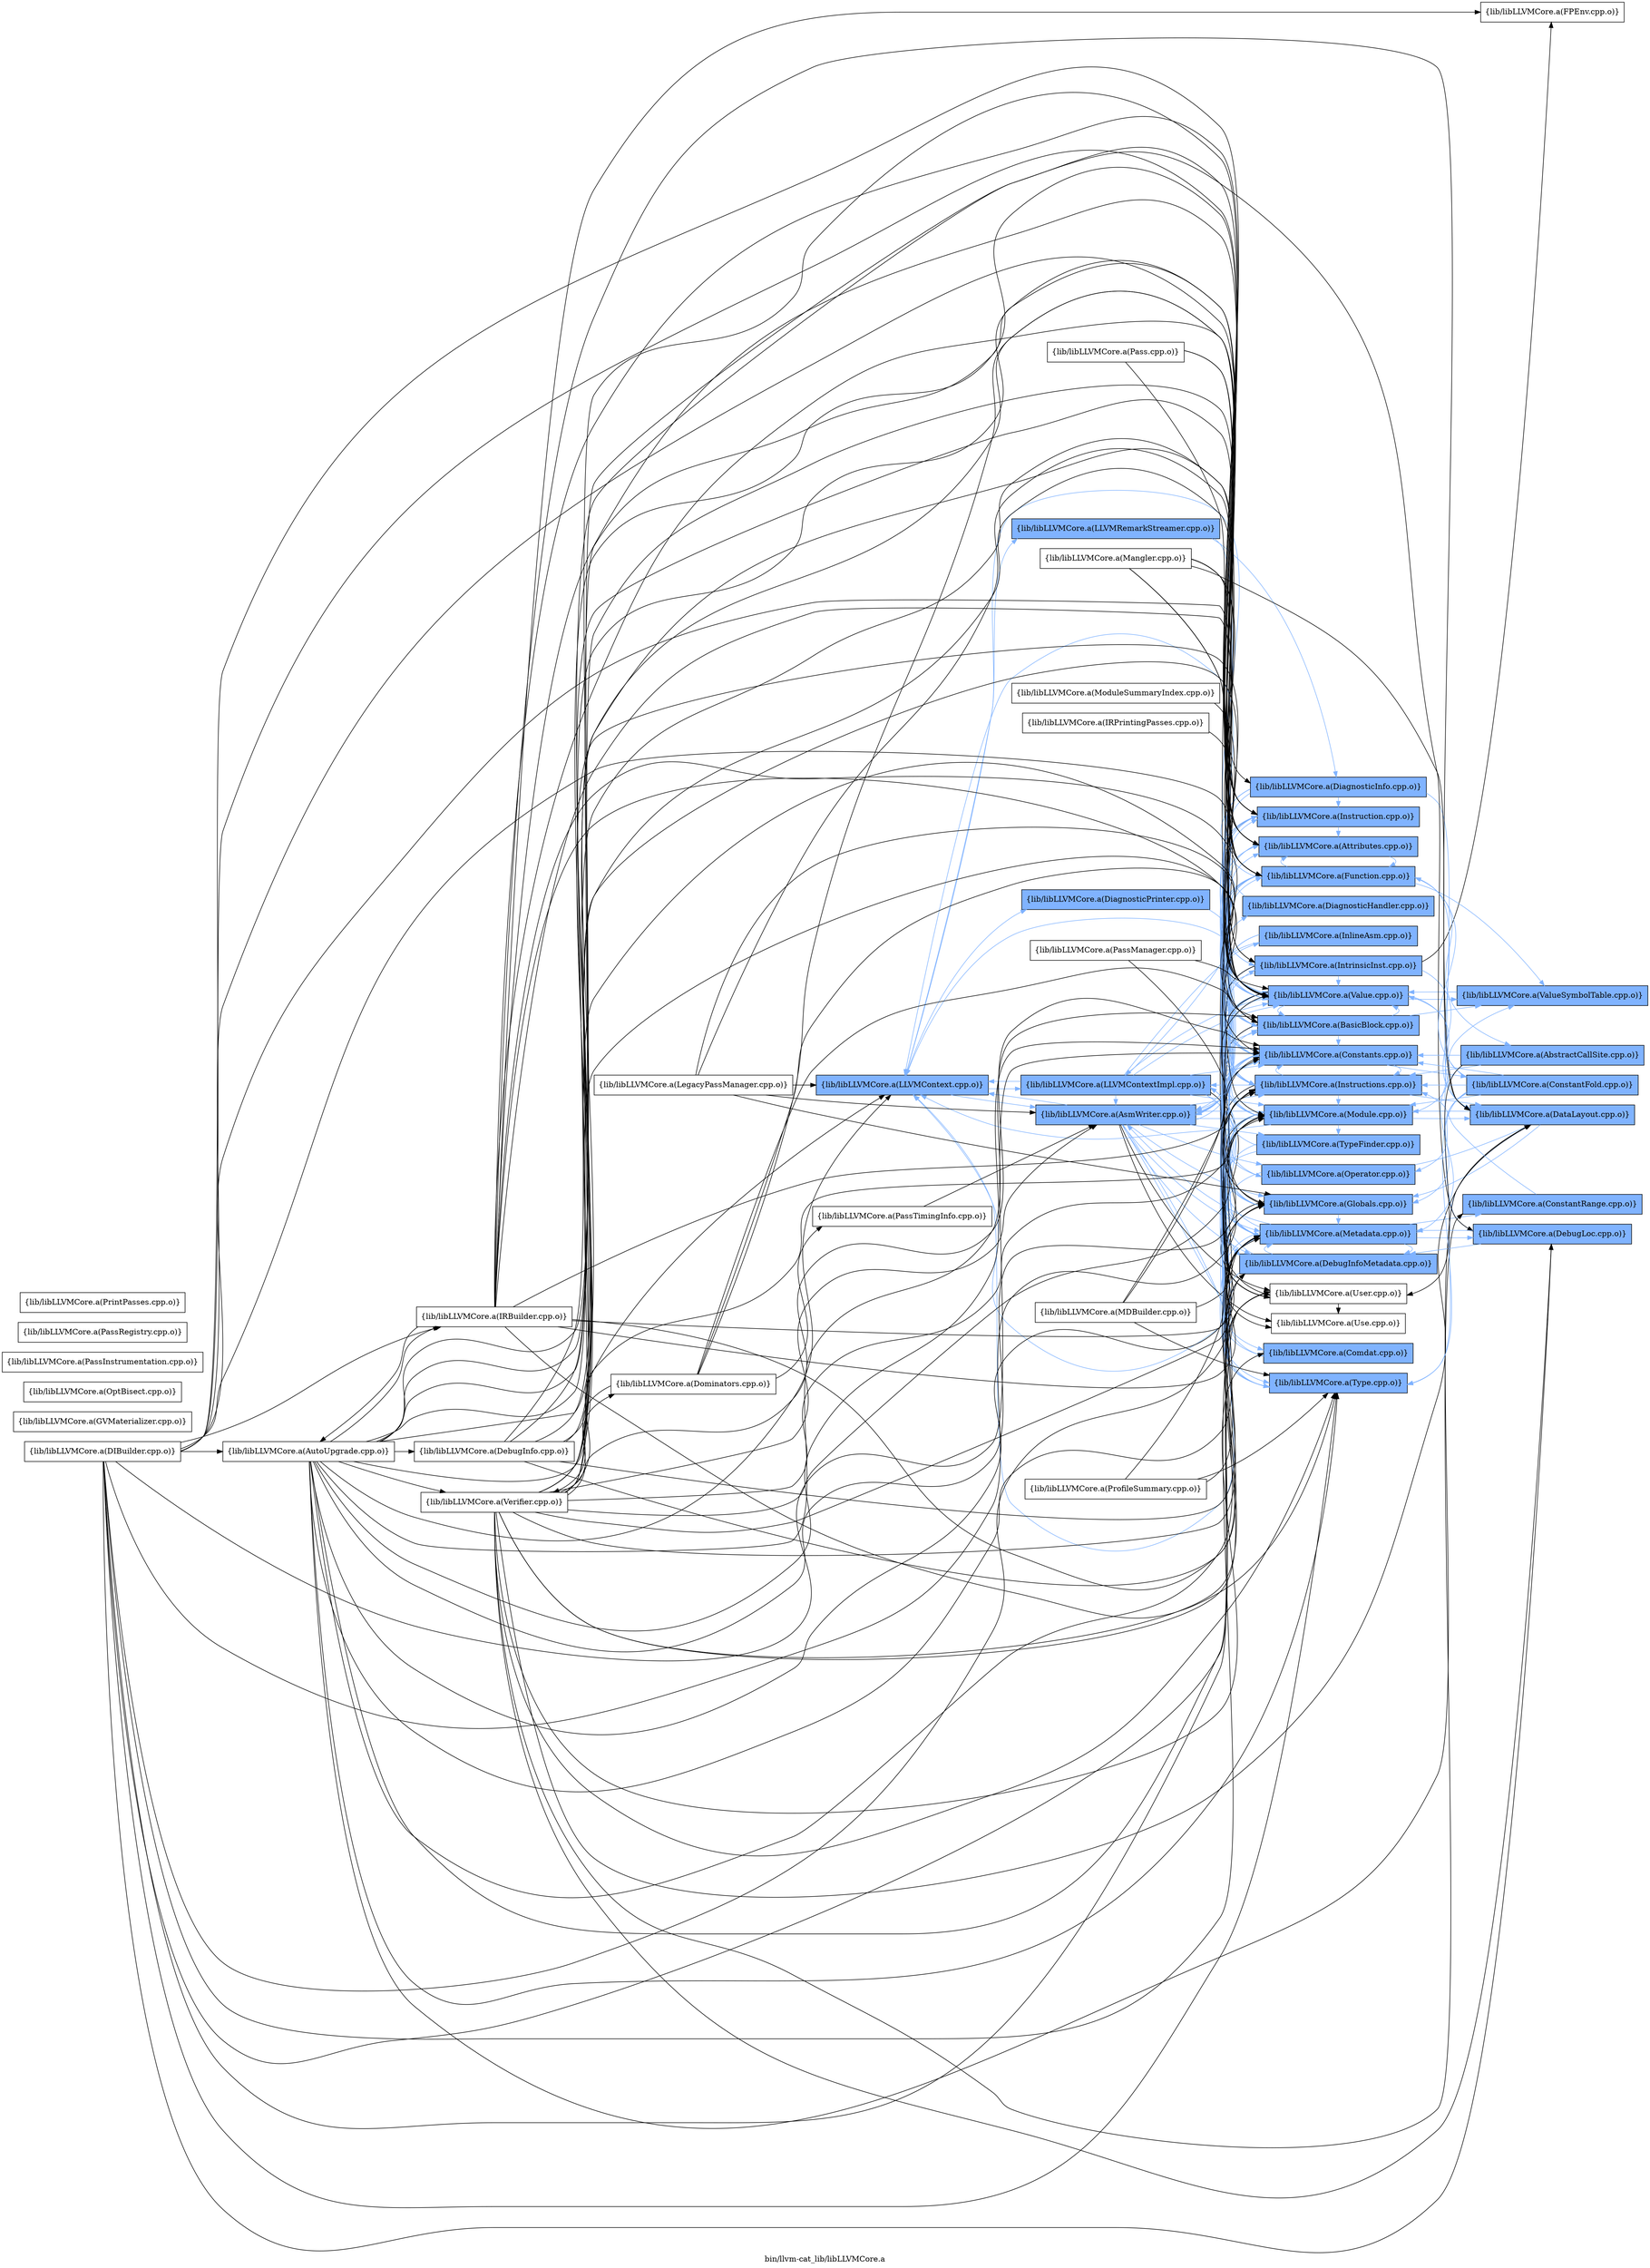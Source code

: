 digraph "bin/llvm-cat_lib/libLLVMCore.a" {
	label="bin/llvm-cat_lib/libLLVMCore.a";
	rankdir=LR;
	{ rank=same; Node0x55b926582f68;  }
	{ rank=same; Node0x55b926587b58; Node0x55b926582838; Node0x55b92658ba78; Node0x55b92658a038;  }
	{ rank=same; Node0x55b92658b258; Node0x55b92658b6b8; Node0x55b926589bd8; Node0x55b92658a178; Node0x55b926584598; Node0x55b926583d28; Node0x55b926582248; Node0x55b926589b88; Node0x55b926588fa8; Node0x55b9265892c8; Node0x55b92658a998; Node0x55b92658bbb8; Node0x55b926584368; Node0x55b926585718; Node0x55b926585498; Node0x55b9265845e8; Node0x55b926584638; Node0x55b926583828; Node0x55b92658adf8; Node0x55b926583648; Node0x55b92658a1c8;  }
	{ rank=same; Node0x55b926582f68;  }
	{ rank=same; Node0x55b926587b58; Node0x55b926582838; Node0x55b92658ba78; Node0x55b92658a038;  }
	{ rank=same; Node0x55b92658b258; Node0x55b92658b6b8; Node0x55b926589bd8; Node0x55b92658a178; Node0x55b926584598; Node0x55b926583d28; Node0x55b926582248; Node0x55b926589b88; Node0x55b926588fa8; Node0x55b9265892c8; Node0x55b92658a998; Node0x55b92658bbb8; Node0x55b926584368; Node0x55b926585718; Node0x55b926585498; Node0x55b9265845e8; Node0x55b926584638; Node0x55b926583828; Node0x55b92658adf8; Node0x55b926583648; Node0x55b92658a1c8;  }

	Node0x55b926582f68 [shape=record,shape=box,group=1,style=filled,fillcolor="0.600000 0.5 1",label="{lib/libLLVMCore.a(LLVMContext.cpp.o)}"];
	Node0x55b926582f68 -> Node0x55b926587b58[color="0.600000 0.5 1"];
	Node0x55b926582f68 -> Node0x55b926582838[color="0.600000 0.5 1"];
	Node0x55b926582f68 -> Node0x55b92658ba78[color="0.600000 0.5 1"];
	Node0x55b926582f68 -> Node0x55b92658a038[color="0.600000 0.5 1"];
	Node0x55b926588fa8 [shape=record,shape=box,group=1,style=filled,fillcolor="0.600000 0.5 1",label="{lib/libLLVMCore.a(Module.cpp.o)}"];
	Node0x55b926588fa8 -> Node0x55b926587b58[color="0.600000 0.5 1"];
	Node0x55b926588fa8 -> Node0x55b926589bd8[color="0.600000 0.5 1"];
	Node0x55b926588fa8 -> Node0x55b92658a178[color="0.600000 0.5 1"];
	Node0x55b926588fa8 -> Node0x55b9265834b8[color="0.600000 0.5 1"];
	Node0x55b926588fa8 -> Node0x55b926582f68[color="0.600000 0.5 1"];
	Node0x55b926588fa8 -> Node0x55b926589b88[color="0.600000 0.5 1"];
	Node0x55b926588fa8 -> Node0x55b92658a998[color="0.600000 0.5 1"];
	Node0x55b926588fa8 -> Node0x55b92658bbb8[color="0.600000 0.5 1"];
	Node0x55b926588fa8 -> Node0x55b926585718[color="0.600000 0.5 1"];
	Node0x55b926588fa8 -> Node0x55b926585498[color="0.600000 0.5 1"];
	Node0x55b926588fa8 -> Node0x55b926584638;
	Node0x55b926588fa8 -> Node0x55b926583828[color="0.600000 0.5 1"];
	Node0x55b926588fa8 -> Node0x55b9265835f8[color="0.600000 0.5 1"];
	Node0x55b926583418 [shape=record,shape=box,group=0,label="{lib/libLLVMCore.a(PassTimingInfo.cpp.o)}"];
	Node0x55b926583418 -> Node0x55b926587b58;
	Node0x55b92658b258 [shape=record,shape=box,group=1,style=filled,fillcolor="0.600000 0.5 1",label="{lib/libLLVMCore.a(Attributes.cpp.o)}"];
	Node0x55b92658b258 -> Node0x55b926587b58[color="0.600000 0.5 1"];
	Node0x55b92658b258 -> Node0x55b92658a998[color="0.600000 0.5 1"];
	Node0x55b92658aa88 [shape=record,shape=box,group=0,label="{lib/libLLVMCore.a(AutoUpgrade.cpp.o)}"];
	Node0x55b92658aa88 -> Node0x55b92658b258;
	Node0x55b92658aa88 -> Node0x55b92658b6b8;
	Node0x55b92658aa88 -> Node0x55b92658a178;
	Node0x55b92658aa88 -> Node0x55b9265834b8;
	Node0x55b92658aa88 -> Node0x55b926583b98;
	Node0x55b92658aa88 -> Node0x55b926584598;
	Node0x55b92658aa88 -> Node0x55b926583d28;
	Node0x55b92658aa88 -> Node0x55b926582248;
	Node0x55b92658aa88 -> Node0x55b926582f68;
	Node0x55b92658aa88 -> Node0x55b926589b88;
	Node0x55b92658aa88 -> Node0x55b926588fa8;
	Node0x55b92658aa88 -> Node0x55b92658a1c8;
	Node0x55b92658aa88 -> Node0x55b92658a998;
	Node0x55b92658aa88 -> Node0x55b92658bbb8;
	Node0x55b92658aa88 -> Node0x55b926582748;
	Node0x55b92658aa88 -> Node0x55b926585718;
	Node0x55b92658aa88 -> Node0x55b926584638;
	Node0x55b92658aa88 -> Node0x55b926583828;
	Node0x55b92658aa88 -> Node0x55b926582fb8;
	Node0x55b92658b6b8 [shape=record,shape=box,group=1,style=filled,fillcolor="0.600000 0.5 1",label="{lib/libLLVMCore.a(BasicBlock.cpp.o)}"];
	Node0x55b92658b6b8 -> Node0x55b92658a178[color="0.600000 0.5 1"];
	Node0x55b92658b6b8 -> Node0x55b926584598[color="0.600000 0.5 1"];
	Node0x55b92658b6b8 -> Node0x55b926589b88[color="0.600000 0.5 1"];
	Node0x55b92658b6b8 -> Node0x55b926585718[color="0.600000 0.5 1"];
	Node0x55b92658b6b8 -> Node0x55b926584638;
	Node0x55b92658b6b8 -> Node0x55b926583828[color="0.600000 0.5 1"];
	Node0x55b92658b6b8 -> Node0x55b9265835f8[color="0.600000 0.5 1"];
	Node0x55b92658a8a8 [shape=record,shape=box,group=1,style=filled,fillcolor="0.600000 0.5 1",label="{lib/libLLVMCore.a(ConstantRange.cpp.o)}"];
	Node0x55b92658a8a8 -> Node0x55b926583d28[color="0.600000 0.5 1"];
	Node0x55b92658a178 [shape=record,shape=box,group=1,style=filled,fillcolor="0.600000 0.5 1",label="{lib/libLLVMCore.a(Constants.cpp.o)}"];
	Node0x55b92658a178 -> Node0x55b926584188[color="0.600000 0.5 1"];
	Node0x55b92658a178 -> Node0x55b926584598[color="0.600000 0.5 1"];
	Node0x55b92658a178 -> Node0x55b926583d28[color="0.600000 0.5 1"];
	Node0x55b92658a178 -> Node0x55b92658a998[color="0.600000 0.5 1"];
	Node0x55b92658a178 -> Node0x55b92658bbb8[color="0.600000 0.5 1"];
	Node0x55b92658a178 -> Node0x55b926584368[color="0.600000 0.5 1"];
	Node0x55b92658a178 -> Node0x55b926585718[color="0.600000 0.5 1"];
	Node0x55b92658a178 -> Node0x55b926584638;
	Node0x55b92658a178 -> Node0x55b926583828[color="0.600000 0.5 1"];
	Node0x55b9265834b8 [shape=record,shape=box,group=1,style=filled,fillcolor="0.600000 0.5 1",label="{lib/libLLVMCore.a(DataLayout.cpp.o)}"];
	Node0x55b9265834b8 -> Node0x55b926588fa8[color="0.600000 0.5 1"];
	Node0x55b9265834b8 -> Node0x55b92658bbb8[color="0.600000 0.5 1"];
	Node0x55b9265834b8 -> Node0x55b926585718[color="0.600000 0.5 1"];
	Node0x55b926583b98 [shape=record,shape=box,group=0,label="{lib/libLLVMCore.a(DebugInfo.cpp.o)}"];
	Node0x55b926583b98 -> Node0x55b926584598;
	Node0x55b926583b98 -> Node0x55b926589b88;
	Node0x55b926583b98 -> Node0x55b926588fa8;
	Node0x55b926583b98 -> Node0x55b9265892c8;
	Node0x55b926583b98 -> Node0x55b926589868;
	Node0x55b926583b98 -> Node0x55b92658a998;
	Node0x55b926583b98 -> Node0x55b926583828;
	Node0x55b926584598 [shape=record,shape=box,group=1,style=filled,fillcolor="0.600000 0.5 1",label="{lib/libLLVMCore.a(Instruction.cpp.o)}"];
	Node0x55b926584598 -> Node0x55b92658b258[color="0.600000 0.5 1"];
	Node0x55b926584598 -> Node0x55b92658b6b8[color="0.600000 0.5 1"];
	Node0x55b926584598 -> Node0x55b92658a178[color="0.600000 0.5 1"];
	Node0x55b926584598 -> Node0x55b926583d28[color="0.600000 0.5 1"];
	Node0x55b926584598 -> Node0x55b926589b88[color="0.600000 0.5 1"];
	Node0x55b926584598 -> Node0x55b926584638;
	Node0x55b926584598 -> Node0x55b926583828[color="0.600000 0.5 1"];
	Node0x55b926583d28 [shape=record,shape=box,group=1,style=filled,fillcolor="0.600000 0.5 1",label="{lib/libLLVMCore.a(Instructions.cpp.o)}"];
	Node0x55b926583d28 -> Node0x55b92658b258[color="0.600000 0.5 1"];
	Node0x55b926583d28 -> Node0x55b92658b6b8[color="0.600000 0.5 1"];
	Node0x55b926583d28 -> Node0x55b92658a178[color="0.600000 0.5 1"];
	Node0x55b926583d28 -> Node0x55b9265834b8[color="0.600000 0.5 1"];
	Node0x55b926583d28 -> Node0x55b926584598[color="0.600000 0.5 1"];
	Node0x55b926583d28 -> Node0x55b92658ba78[color="0.600000 0.5 1"];
	Node0x55b926583d28 -> Node0x55b926589b88[color="0.600000 0.5 1"];
	Node0x55b926583d28 -> Node0x55b926588fa8[color="0.600000 0.5 1"];
	Node0x55b926583d28 -> Node0x55b92658a998[color="0.600000 0.5 1"];
	Node0x55b926583d28 -> Node0x55b926585718[color="0.600000 0.5 1"];
	Node0x55b926583d28 -> Node0x55b926584638;
	Node0x55b926583d28 -> Node0x55b926583828[color="0.600000 0.5 1"];
	Node0x55b926589b88 [shape=record,shape=box,group=1,style=filled,fillcolor="0.600000 0.5 1",label="{lib/libLLVMCore.a(Metadata.cpp.o)}"];
	Node0x55b926589b88 -> Node0x55b926587b58[color="0.600000 0.5 1"];
	Node0x55b926589b88 -> Node0x55b92658a8a8[color="0.600000 0.5 1"];
	Node0x55b926589b88 -> Node0x55b92658a178[color="0.600000 0.5 1"];
	Node0x55b926589b88 -> Node0x55b926582f68[color="0.600000 0.5 1"];
	Node0x55b926589b88 -> Node0x55b92658ba78[color="0.600000 0.5 1"];
	Node0x55b926589b88 -> Node0x55b926588fa8[color="0.600000 0.5 1"];
	Node0x55b926589b88 -> Node0x55b9265892c8[color="0.600000 0.5 1"];
	Node0x55b926589b88 -> Node0x55b926589868[color="0.600000 0.5 1"];
	Node0x55b926589b88 -> Node0x55b926585718[color="0.600000 0.5 1"];
	Node0x55b926589b88 -> Node0x55b926583828[color="0.600000 0.5 1"];
	Node0x55b9265892c8 [shape=record,shape=box,group=1,style=filled,fillcolor="0.600000 0.5 1",label="{lib/libLLVMCore.a(DebugInfoMetadata.cpp.o)}"];
	Node0x55b9265892c8 -> Node0x55b92658a178[color="0.600000 0.5 1"];
	Node0x55b9265892c8 -> Node0x55b926582f68[color="0.600000 0.5 1"];
	Node0x55b9265892c8 -> Node0x55b92658ba78[color="0.600000 0.5 1"];
	Node0x55b9265892c8 -> Node0x55b926589b88[color="0.600000 0.5 1"];
	Node0x55b9265892c8 -> Node0x55b926585718[color="0.600000 0.5 1"];
	Node0x55b926589868 [shape=record,shape=box,group=1,style=filled,fillcolor="0.600000 0.5 1",label="{lib/libLLVMCore.a(DebugLoc.cpp.o)}"];
	Node0x55b926589868 -> Node0x55b926589b88[color="0.600000 0.5 1"];
	Node0x55b926589868 -> Node0x55b9265892c8[color="0.600000 0.5 1"];
	Node0x55b92658a998 [shape=record,shape=box,group=1,style=filled,fillcolor="0.600000 0.5 1",label="{lib/libLLVMCore.a(Function.cpp.o)}"];
	Node0x55b92658a998 -> Node0x55b92658b258[color="0.600000 0.5 1"];
	Node0x55b92658a998 -> Node0x55b92658b6b8[color="0.600000 0.5 1"];
	Node0x55b92658a998 -> Node0x55b92658a178[color="0.600000 0.5 1"];
	Node0x55b92658a998 -> Node0x55b9265834b8[color="0.600000 0.5 1"];
	Node0x55b92658a998 -> Node0x55b926583d28[color="0.600000 0.5 1"];
	Node0x55b92658a998 -> Node0x55b926582248[color="0.600000 0.5 1"];
	Node0x55b92658a998 -> Node0x55b926582f68[color="0.600000 0.5 1"];
	Node0x55b92658a998 -> Node0x55b926589b88[color="0.600000 0.5 1"];
	Node0x55b92658a998 -> Node0x55b926588fa8[color="0.600000 0.5 1"];
	Node0x55b92658a998 -> Node0x55b92658b118[color="0.600000 0.5 1"];
	Node0x55b92658a998 -> Node0x55b926585718[color="0.600000 0.5 1"];
	Node0x55b92658a998 -> Node0x55b926584638;
	Node0x55b92658a998 -> Node0x55b926583828[color="0.600000 0.5 1"];
	Node0x55b92658a998 -> Node0x55b9265835f8[color="0.600000 0.5 1"];
	Node0x55b92658b898 [shape=record,shape=box,group=0,label="{lib/libLLVMCore.a(GVMaterializer.cpp.o)}"];
	Node0x55b92658bbb8 [shape=record,shape=box,group=1,style=filled,fillcolor="0.600000 0.5 1",label="{lib/libLLVMCore.a(Globals.cpp.o)}"];
	Node0x55b92658bbb8 -> Node0x55b92658a178[color="0.600000 0.5 1"];
	Node0x55b92658bbb8 -> Node0x55b926589b88[color="0.600000 0.5 1"];
	Node0x55b92658bbb8 -> Node0x55b926588fa8[color="0.600000 0.5 1"];
	Node0x55b92658bbb8 -> Node0x55b92658a998[color="0.600000 0.5 1"];
	Node0x55b92658bbb8 -> Node0x55b926585718[color="0.600000 0.5 1"];
	Node0x55b92658bbb8 -> Node0x55b926584638;
	Node0x55b92658bbb8 -> Node0x55b926583828[color="0.600000 0.5 1"];
	Node0x55b926583648 [shape=record,shape=box,group=1,style=filled,fillcolor="0.600000 0.5 1",label="{lib/libLLVMCore.a(InlineAsm.cpp.o)}"];
	Node0x55b926583648 -> Node0x55b92658a178[color="0.600000 0.5 1"];
	Node0x55b926583648 -> Node0x55b926585718[color="0.600000 0.5 1"];
	Node0x55b926583648 -> Node0x55b926583828[color="0.600000 0.5 1"];
	Node0x55b926589f48 [shape=record,shape=box,group=0,label="{lib/libLLVMCore.a(ModuleSummaryIndex.cpp.o)}"];
	Node0x55b926589f48 -> Node0x55b926583828;
	Node0x55b926585718 [shape=record,shape=box,group=1,style=filled,fillcolor="0.600000 0.5 1",label="{lib/libLLVMCore.a(Type.cpp.o)}"];
	Node0x55b926585718 -> Node0x55b92658a178[color="0.600000 0.5 1"];
	Node0x55b926584638 [shape=record,shape=box,group=0,label="{lib/libLLVMCore.a(User.cpp.o)}"];
	Node0x55b926584638 -> Node0x55b9265845e8;
	Node0x55b926583828 [shape=record,shape=box,group=1,style=filled,fillcolor="0.600000 0.5 1",label="{lib/libLLVMCore.a(Value.cpp.o)}"];
	Node0x55b926583828 -> Node0x55b92658b258[color="0.600000 0.5 1"];
	Node0x55b926583828 -> Node0x55b92658b6b8[color="0.600000 0.5 1"];
	Node0x55b926583828 -> Node0x55b92658a178[color="0.600000 0.5 1"];
	Node0x55b926583828 -> Node0x55b9265834b8[color="0.600000 0.5 1"];
	Node0x55b926583828 -> Node0x55b926584598[color="0.600000 0.5 1"];
	Node0x55b926583828 -> Node0x55b926583d28[color="0.600000 0.5 1"];
	Node0x55b926583828 -> Node0x55b926582f68[color="0.600000 0.5 1"];
	Node0x55b926583828 -> Node0x55b92658ba78[color="0.600000 0.5 1"];
	Node0x55b926583828 -> Node0x55b926589b88[color="0.600000 0.5 1"];
	Node0x55b926583828 -> Node0x55b92658a998[color="0.600000 0.5 1"];
	Node0x55b926583828 -> Node0x55b92658bbb8[color="0.600000 0.5 1"];
	Node0x55b926583828 -> Node0x55b926585718[color="0.600000 0.5 1"];
	Node0x55b926583828 -> Node0x55b9265845e8;
	Node0x55b926583828 -> Node0x55b926584638;
	Node0x55b926583828 -> Node0x55b9265835f8[color="0.600000 0.5 1"];
	Node0x55b926582fb8 [shape=record,shape=box,group=0,label="{lib/libLLVMCore.a(Verifier.cpp.o)}"];
	Node0x55b926582fb8 -> Node0x55b926587b58;
	Node0x55b926582fb8 -> Node0x55b92658b258;
	Node0x55b926582fb8 -> Node0x55b92658b6b8;
	Node0x55b926582fb8 -> Node0x55b926589bd8;
	Node0x55b926582fb8 -> Node0x55b92658a8a8;
	Node0x55b926582fb8 -> Node0x55b92658a178;
	Node0x55b926582fb8 -> Node0x55b9265834b8;
	Node0x55b926582fb8 -> Node0x55b926584598;
	Node0x55b926582fb8 -> Node0x55b926583d28;
	Node0x55b926582fb8 -> Node0x55b926582248;
	Node0x55b926582fb8 -> Node0x55b926582f68;
	Node0x55b926582fb8 -> Node0x55b926589b88;
	Node0x55b926582fb8 -> Node0x55b926588fa8;
	Node0x55b926582fb8 -> Node0x55b9265892c8;
	Node0x55b926582fb8 -> Node0x55b926589868;
	Node0x55b926582fb8 -> Node0x55b92658a998;
	Node0x55b926582fb8 -> Node0x55b92658bbb8;
	Node0x55b926582fb8 -> Node0x55b926585718;
	Node0x55b926582fb8 -> Node0x55b926584638;
	Node0x55b926582fb8 -> Node0x55b926583828;
	Node0x55b926582fb8 -> Node0x55b926582338;
	Node0x55b926582248 [shape=record,shape=box,group=1,style=filled,fillcolor="0.600000 0.5 1",label="{lib/libLLVMCore.a(IntrinsicInst.cpp.o)}"];
	Node0x55b926582248 -> Node0x55b92658b6b8[color="0.600000 0.5 1"];
	Node0x55b926582248 -> Node0x55b92658a178[color="0.600000 0.5 1"];
	Node0x55b926582248 -> Node0x55b9265834b8[color="0.600000 0.5 1"];
	Node0x55b926582248 -> Node0x55b926584598[color="0.600000 0.5 1"];
	Node0x55b926582248 -> Node0x55b926583d28[color="0.600000 0.5 1"];
	Node0x55b926582248 -> Node0x55b926589b88[color="0.600000 0.5 1"];
	Node0x55b926582248 -> Node0x55b926588fa8[color="0.600000 0.5 1"];
	Node0x55b926582248 -> Node0x55b9265892c8[color="0.600000 0.5 1"];
	Node0x55b926582248 -> Node0x55b926582928;
	Node0x55b926582248 -> Node0x55b926585718[color="0.600000 0.5 1"];
	Node0x55b926582248 -> Node0x55b926584638;
	Node0x55b926582248 -> Node0x55b926583828[color="0.600000 0.5 1"];
	Node0x55b926589bd8 [shape=record,shape=box,group=1,style=filled,fillcolor="0.600000 0.5 1",label="{lib/libLLVMCore.a(Comdat.cpp.o)}"];
	Node0x55b926589bd8 -> Node0x55b926588fa8[color="0.600000 0.5 1"];
	Node0x55b926584368 [shape=record,shape=box,group=1,style=filled,fillcolor="0.600000 0.5 1",label="{lib/libLLVMCore.a(Operator.cpp.o)}"];
	Node0x55b926584368 -> Node0x55b92658a178[color="0.600000 0.5 1"];
	Node0x55b926584368 -> Node0x55b9265834b8[color="0.600000 0.5 1"];
	Node0x55b926584368 -> Node0x55b926585718[color="0.600000 0.5 1"];
	Node0x55b9265845e8 [shape=record,shape=box,group=0,label="{lib/libLLVMCore.a(Use.cpp.o)}"];
	Node0x55b926587b58 [shape=record,shape=box,group=1,style=filled,fillcolor="0.600000 0.5 1",label="{lib/libLLVMCore.a(AsmWriter.cpp.o)}"];
	Node0x55b926587b58 -> Node0x55b92658b258[color="0.600000 0.5 1"];
	Node0x55b926587b58 -> Node0x55b92658b6b8[color="0.600000 0.5 1"];
	Node0x55b926587b58 -> Node0x55b926589bd8[color="0.600000 0.5 1"];
	Node0x55b926587b58 -> Node0x55b92658a178[color="0.600000 0.5 1"];
	Node0x55b926587b58 -> Node0x55b926584598[color="0.600000 0.5 1"];
	Node0x55b926587b58 -> Node0x55b926583d28[color="0.600000 0.5 1"];
	Node0x55b926587b58 -> Node0x55b926582248[color="0.600000 0.5 1"];
	Node0x55b926587b58 -> Node0x55b926582f68[color="0.600000 0.5 1"];
	Node0x55b926587b58 -> Node0x55b926589b88[color="0.600000 0.5 1"];
	Node0x55b926587b58 -> Node0x55b926588fa8[color="0.600000 0.5 1"];
	Node0x55b926587b58 -> Node0x55b9265892c8[color="0.600000 0.5 1"];
	Node0x55b926587b58 -> Node0x55b92658a998[color="0.600000 0.5 1"];
	Node0x55b926587b58 -> Node0x55b92658bbb8[color="0.600000 0.5 1"];
	Node0x55b926587b58 -> Node0x55b926584368[color="0.600000 0.5 1"];
	Node0x55b926587b58 -> Node0x55b926585718[color="0.600000 0.5 1"];
	Node0x55b926587b58 -> Node0x55b926585498[color="0.600000 0.5 1"];
	Node0x55b926587b58 -> Node0x55b9265845e8;
	Node0x55b926587b58 -> Node0x55b926584638;
	Node0x55b926587b58 -> Node0x55b926583828[color="0.600000 0.5 1"];
	Node0x55b926585498 [shape=record,shape=box,group=1,style=filled,fillcolor="0.600000 0.5 1",label="{lib/libLLVMCore.a(TypeFinder.cpp.o)}"];
	Node0x55b926585498 -> Node0x55b926589b88[color="0.600000 0.5 1"];
	Node0x55b926585498 -> Node0x55b92658a998[color="0.600000 0.5 1"];
	Node0x55b926585498 -> Node0x55b92658bbb8[color="0.600000 0.5 1"];
	Node0x55b92658a1c8 [shape=record,shape=box,group=1,style=filled,fillcolor="0.600000 0.5 1",label="{lib/libLLVMCore.a(DiagnosticInfo.cpp.o)}"];
	Node0x55b92658a1c8 -> Node0x55b926587b58[color="0.600000 0.5 1"];
	Node0x55b92658a1c8 -> Node0x55b926584598[color="0.600000 0.5 1"];
	Node0x55b92658a1c8 -> Node0x55b926589b88[color="0.600000 0.5 1"];
	Node0x55b92658a1c8 -> Node0x55b926589868[color="0.600000 0.5 1"];
	Node0x55b92658a1c8 -> Node0x55b92658a998[color="0.600000 0.5 1"];
	Node0x55b92658a1c8 -> Node0x55b926583828[color="0.600000 0.5 1"];
	Node0x55b926582748 [shape=record,shape=box,group=0,label="{lib/libLLVMCore.a(IRBuilder.cpp.o)}"];
	Node0x55b926582748 -> Node0x55b92658b258;
	Node0x55b926582748 -> Node0x55b92658aa88;
	Node0x55b926582748 -> Node0x55b92658b6b8;
	Node0x55b926582748 -> Node0x55b92658a178;
	Node0x55b926582748 -> Node0x55b9265834b8;
	Node0x55b926582748 -> Node0x55b926584598;
	Node0x55b926582748 -> Node0x55b926583d28;
	Node0x55b926582748 -> Node0x55b926589b88;
	Node0x55b926582748 -> Node0x55b92658a998;
	Node0x55b926582748 -> Node0x55b92658bbb8;
	Node0x55b926582748 -> Node0x55b926582928;
	Node0x55b926582748 -> Node0x55b926585718;
	Node0x55b926582748 -> Node0x55b926584638;
	Node0x55b926582748 -> Node0x55b926583828;
	Node0x55b9265835f8 [shape=record,shape=box,group=1,style=filled,fillcolor="0.600000 0.5 1",label="{lib/libLLVMCore.a(ValueSymbolTable.cpp.o)}"];
	Node0x55b9265835f8 -> Node0x55b926583828[color="0.600000 0.5 1"];
	Node0x55b926584188 [shape=record,shape=box,group=1,style=filled,fillcolor="0.600000 0.5 1",label="{lib/libLLVMCore.a(ConstantFold.cpp.o)}"];
	Node0x55b926584188 -> Node0x55b92658a178[color="0.600000 0.5 1"];
	Node0x55b926584188 -> Node0x55b926583d28[color="0.600000 0.5 1"];
	Node0x55b926584188 -> Node0x55b926588fa8[color="0.600000 0.5 1"];
	Node0x55b926584188 -> Node0x55b92658a998[color="0.600000 0.5 1"];
	Node0x55b926584188 -> Node0x55b92658bbb8[color="0.600000 0.5 1"];
	Node0x55b926584188 -> Node0x55b926584368[color="0.600000 0.5 1"];
	Node0x55b926584188 -> Node0x55b926585718[color="0.600000 0.5 1"];
	Node0x55b926584188 -> Node0x55b926583828[color="0.600000 0.5 1"];
	Node0x55b926588aa8 [shape=record,shape=box,group=0,label="{lib/libLLVMCore.a(DIBuilder.cpp.o)}"];
	Node0x55b926588aa8 -> Node0x55b92658b258;
	Node0x55b926588aa8 -> Node0x55b92658aa88;
	Node0x55b926588aa8 -> Node0x55b92658b6b8;
	Node0x55b926588aa8 -> Node0x55b92658a178;
	Node0x55b926588aa8 -> Node0x55b926584598;
	Node0x55b926588aa8 -> Node0x55b926583d28;
	Node0x55b926588aa8 -> Node0x55b926589b88;
	Node0x55b926588aa8 -> Node0x55b926588fa8;
	Node0x55b926588aa8 -> Node0x55b9265892c8;
	Node0x55b926588aa8 -> Node0x55b926589868;
	Node0x55b926588aa8 -> Node0x55b92658a998;
	Node0x55b926588aa8 -> Node0x55b926582748;
	Node0x55b926588aa8 -> Node0x55b926585718;
	Node0x55b926588aa8 -> Node0x55b926584638;
	Node0x55b926588aa8 -> Node0x55b926583828;
	Node0x55b92658ba78 [shape=record,shape=box,group=1,style=filled,fillcolor="0.600000 0.5 1",label="{lib/libLLVMCore.a(LLVMContextImpl.cpp.o)}"];
	Node0x55b92658ba78 -> Node0x55b926587b58[color="0.600000 0.5 1"];
	Node0x55b92658ba78 -> Node0x55b92658a178[color="0.600000 0.5 1"];
	Node0x55b92658ba78 -> Node0x55b926582f68[color="0.600000 0.5 1"];
	Node0x55b92658ba78 -> Node0x55b92658adf8[color="0.600000 0.5 1"];
	Node0x55b92658ba78 -> Node0x55b926589b88[color="0.600000 0.5 1"];
	Node0x55b92658ba78 -> Node0x55b926588fa8[color="0.600000 0.5 1"];
	Node0x55b92658ba78 -> Node0x55b9265892c8[color="0.600000 0.5 1"];
	Node0x55b92658ba78 -> Node0x55b926583648[color="0.600000 0.5 1"];
	Node0x55b92658ba78 -> Node0x55b926584638;
	Node0x55b92658ba78 -> Node0x55b926583828[color="0.600000 0.5 1"];
	Node0x55b92658b118 [shape=record,shape=box,group=1,style=filled,fillcolor="0.600000 0.5 1",label="{lib/libLLVMCore.a(AbstractCallSite.cpp.o)}"];
	Node0x55b92658b118 -> Node0x55b92658a178[color="0.600000 0.5 1"];
	Node0x55b92658b118 -> Node0x55b926583d28[color="0.600000 0.5 1"];
	Node0x55b92658b118 -> Node0x55b926589b88[color="0.600000 0.5 1"];
	Node0x55b92658b118 -> Node0x55b926584638;
	Node0x55b926582928 [shape=record,shape=box,group=0,label="{lib/libLLVMCore.a(FPEnv.cpp.o)}"];
	Node0x55b926582838 [shape=record,shape=box,group=1,style=filled,fillcolor="0.600000 0.5 1",label="{lib/libLLVMCore.a(DiagnosticPrinter.cpp.o)}"];
	Node0x55b926582838 -> Node0x55b926583828[color="0.600000 0.5 1"];
	Node0x55b92658a038 [shape=record,shape=box,group=1,style=filled,fillcolor="0.600000 0.5 1",label="{lib/libLLVMCore.a(LLVMRemarkStreamer.cpp.o)}"];
	Node0x55b92658a038 -> Node0x55b92658a1c8[color="0.600000 0.5 1"];
	Node0x55b92658a038 -> Node0x55b926583828[color="0.600000 0.5 1"];
	Node0x55b92658adf8 [shape=record,shape=box,group=1,style=filled,fillcolor="0.600000 0.5 1",label="{lib/libLLVMCore.a(DiagnosticHandler.cpp.o)}"];
	Node0x55b92658adf8 -> Node0x55b926582f68[color="0.600000 0.5 1"];
	Node0x55b92658a7b8 [shape=record,shape=box,group=0,label="{lib/libLLVMCore.a(MDBuilder.cpp.o)}"];
	Node0x55b92658a7b8 -> Node0x55b92658a178;
	Node0x55b92658a7b8 -> Node0x55b926589b88;
	Node0x55b92658a7b8 -> Node0x55b926585718;
	Node0x55b92658a7b8 -> Node0x55b926583828;
	Node0x55b926584098 [shape=record,shape=box,group=0,label="{lib/libLLVMCore.a(OptBisect.cpp.o)}"];
	Node0x55b926583198 [shape=record,shape=box,group=0,label="{lib/libLLVMCore.a(PassInstrumentation.cpp.o)}"];
	Node0x55b926582518 [shape=record,shape=box,group=0,label="{lib/libLLVMCore.a(Pass.cpp.o)}"];
	Node0x55b926582518 -> Node0x55b92658b258;
	Node0x55b926582518 -> Node0x55b92658a998;
	Node0x55b926582518 -> Node0x55b926583828;
	Node0x55b926582068 [shape=record,shape=box,group=0,label="{lib/libLLVMCore.a(IRPrintingPasses.cpp.o)}"];
	Node0x55b926582068 -> Node0x55b926583828;
	Node0x55b9265865c8 [shape=record,shape=box,group=0,label="{lib/libLLVMCore.a(PassRegistry.cpp.o)}"];
	Node0x55b9265862a8 [shape=record,shape=box,group=0,label="{lib/libLLVMCore.a(PassManager.cpp.o)}"];
	Node0x55b9265862a8 -> Node0x55b92658bbb8;
	Node0x55b9265862a8 -> Node0x55b926583828;
	Node0x55b9265856c8 [shape=record,shape=box,group=0,label="{lib/libLLVMCore.a(LegacyPassManager.cpp.o)}"];
	Node0x55b9265856c8 -> Node0x55b926587b58;
	Node0x55b9265856c8 -> Node0x55b926582f68;
	Node0x55b9265856c8 -> Node0x55b92658a998;
	Node0x55b9265856c8 -> Node0x55b92658bbb8;
	Node0x55b9265856c8 -> Node0x55b926583828;
	Node0x55b926585038 [shape=record,shape=box,group=0,label="{lib/libLLVMCore.a(PrintPasses.cpp.o)}"];
	Node0x55b926586398 [shape=record,shape=box,group=0,label="{lib/libLLVMCore.a(ProfileSummary.cpp.o)}"];
	Node0x55b926586398 -> Node0x55b92658a178;
	Node0x55b926586398 -> Node0x55b926589b88;
	Node0x55b926586398 -> Node0x55b926585718;
	Node0x55b926582338 [shape=record,shape=box,group=0,label="{lib/libLLVMCore.a(Dominators.cpp.o)}"];
	Node0x55b926582338 -> Node0x55b92658b6b8;
	Node0x55b926582338 -> Node0x55b926584598;
	Node0x55b926582338 -> Node0x55b926583418;
	Node0x55b926582338 -> Node0x55b926583828;
	Node0x55b926582338 -> Node0x55b926582fb8;
	Node0x55b9265864d8 [shape=record,shape=box,group=0,label="{lib/libLLVMCore.a(Mangler.cpp.o)}"];
	Node0x55b9265864d8 -> Node0x55b92658b258;
	Node0x55b9265864d8 -> Node0x55b9265834b8;
	Node0x55b9265864d8 -> Node0x55b926588fa8;
	Node0x55b9265864d8 -> Node0x55b92658a998;
	Node0x55b9265864d8 -> Node0x55b92658bbb8;
	Node0x55b9265864d8 -> Node0x55b926583828;
}
